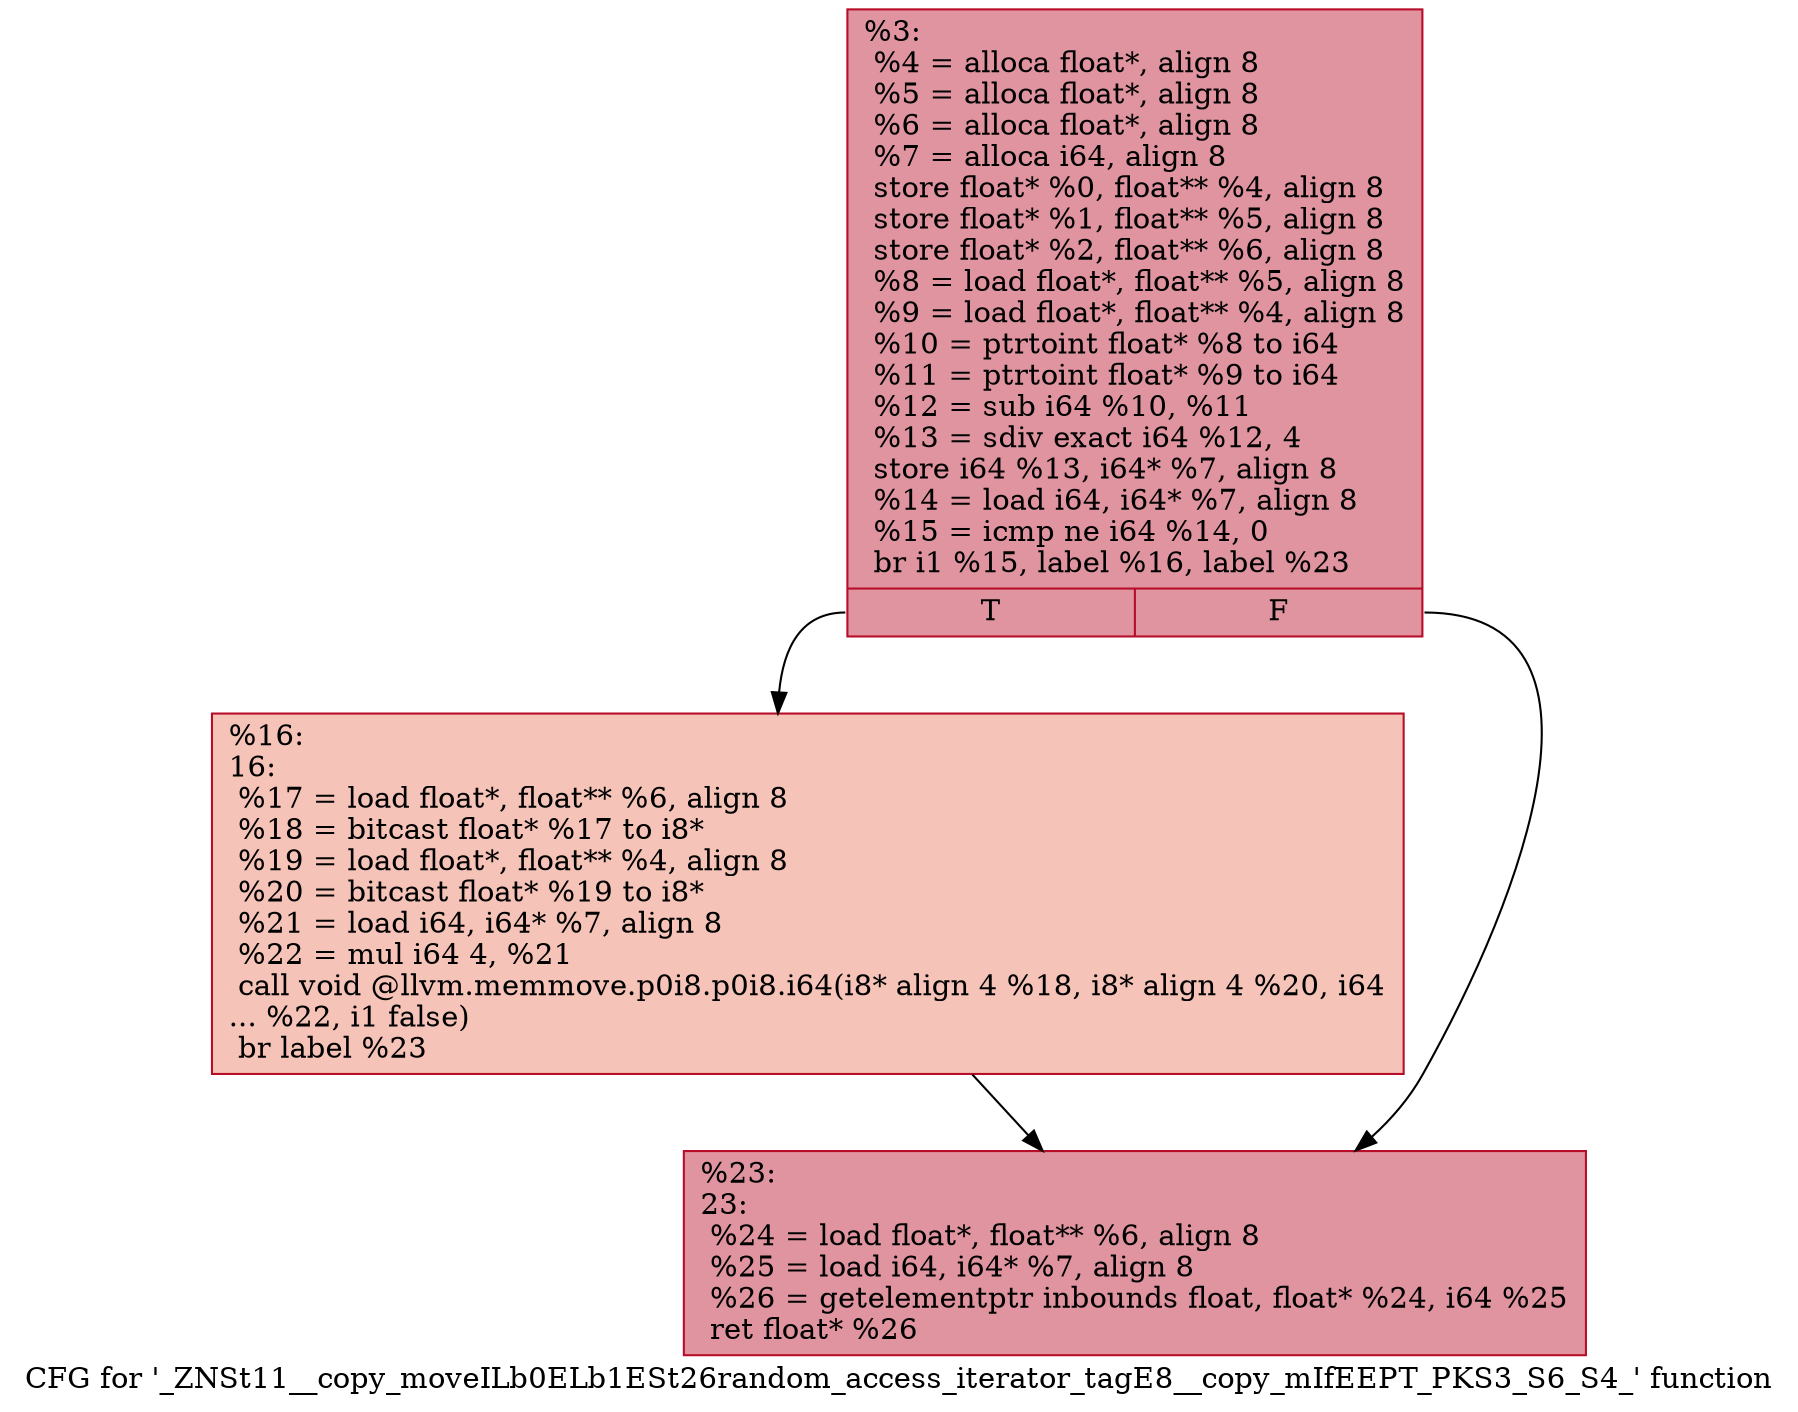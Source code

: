 digraph "CFG for '_ZNSt11__copy_moveILb0ELb1ESt26random_access_iterator_tagE8__copy_mIfEEPT_PKS3_S6_S4_' function" {
	label="CFG for '_ZNSt11__copy_moveILb0ELb1ESt26random_access_iterator_tagE8__copy_mIfEEPT_PKS3_S6_S4_' function";

	Node0x559363e2f420 [shape=record,color="#b70d28ff", style=filled, fillcolor="#b70d2870",label="{%3:\l  %4 = alloca float*, align 8\l  %5 = alloca float*, align 8\l  %6 = alloca float*, align 8\l  %7 = alloca i64, align 8\l  store float* %0, float** %4, align 8\l  store float* %1, float** %5, align 8\l  store float* %2, float** %6, align 8\l  %8 = load float*, float** %5, align 8\l  %9 = load float*, float** %4, align 8\l  %10 = ptrtoint float* %8 to i64\l  %11 = ptrtoint float* %9 to i64\l  %12 = sub i64 %10, %11\l  %13 = sdiv exact i64 %12, 4\l  store i64 %13, i64* %7, align 8\l  %14 = load i64, i64* %7, align 8\l  %15 = icmp ne i64 %14, 0\l  br i1 %15, label %16, label %23\l|{<s0>T|<s1>F}}"];
	Node0x559363e2f420:s0 -> Node0x559363e2f4e0;
	Node0x559363e2f420:s1 -> Node0x559363e2fca0;
	Node0x559363e2f4e0 [shape=record,color="#b70d28ff", style=filled, fillcolor="#e8765c70",label="{%16:\l16:                                               \l  %17 = load float*, float** %6, align 8\l  %18 = bitcast float* %17 to i8*\l  %19 = load float*, float** %4, align 8\l  %20 = bitcast float* %19 to i8*\l  %21 = load i64, i64* %7, align 8\l  %22 = mul i64 4, %21\l  call void @llvm.memmove.p0i8.p0i8.i64(i8* align 4 %18, i8* align 4 %20, i64\l... %22, i1 false)\l  br label %23\l}"];
	Node0x559363e2f4e0 -> Node0x559363e2fca0;
	Node0x559363e2fca0 [shape=record,color="#b70d28ff", style=filled, fillcolor="#b70d2870",label="{%23:\l23:                                               \l  %24 = load float*, float** %6, align 8\l  %25 = load i64, i64* %7, align 8\l  %26 = getelementptr inbounds float, float* %24, i64 %25\l  ret float* %26\l}"];
}
